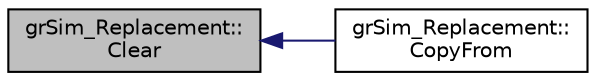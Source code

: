 digraph "grSim_Replacement::Clear"
{
 // INTERACTIVE_SVG=YES
  edge [fontname="Helvetica",fontsize="10",labelfontname="Helvetica",labelfontsize="10"];
  node [fontname="Helvetica",fontsize="10",shape=record];
  rankdir="LR";
  Node1 [label="grSim_Replacement::\lClear",height=0.2,width=0.4,color="black", fillcolor="grey75", style="filled", fontcolor="black"];
  Node1 -> Node2 [dir="back",color="midnightblue",fontsize="10",style="solid",fontname="Helvetica"];
  Node2 [label="grSim_Replacement::\lCopyFrom",height=0.2,width=0.4,color="black", fillcolor="white", style="filled",URL="$d0/de6/classgr_sim___replacement.html#af73ceba9f891cc27f77279f018a75b49"];
}
